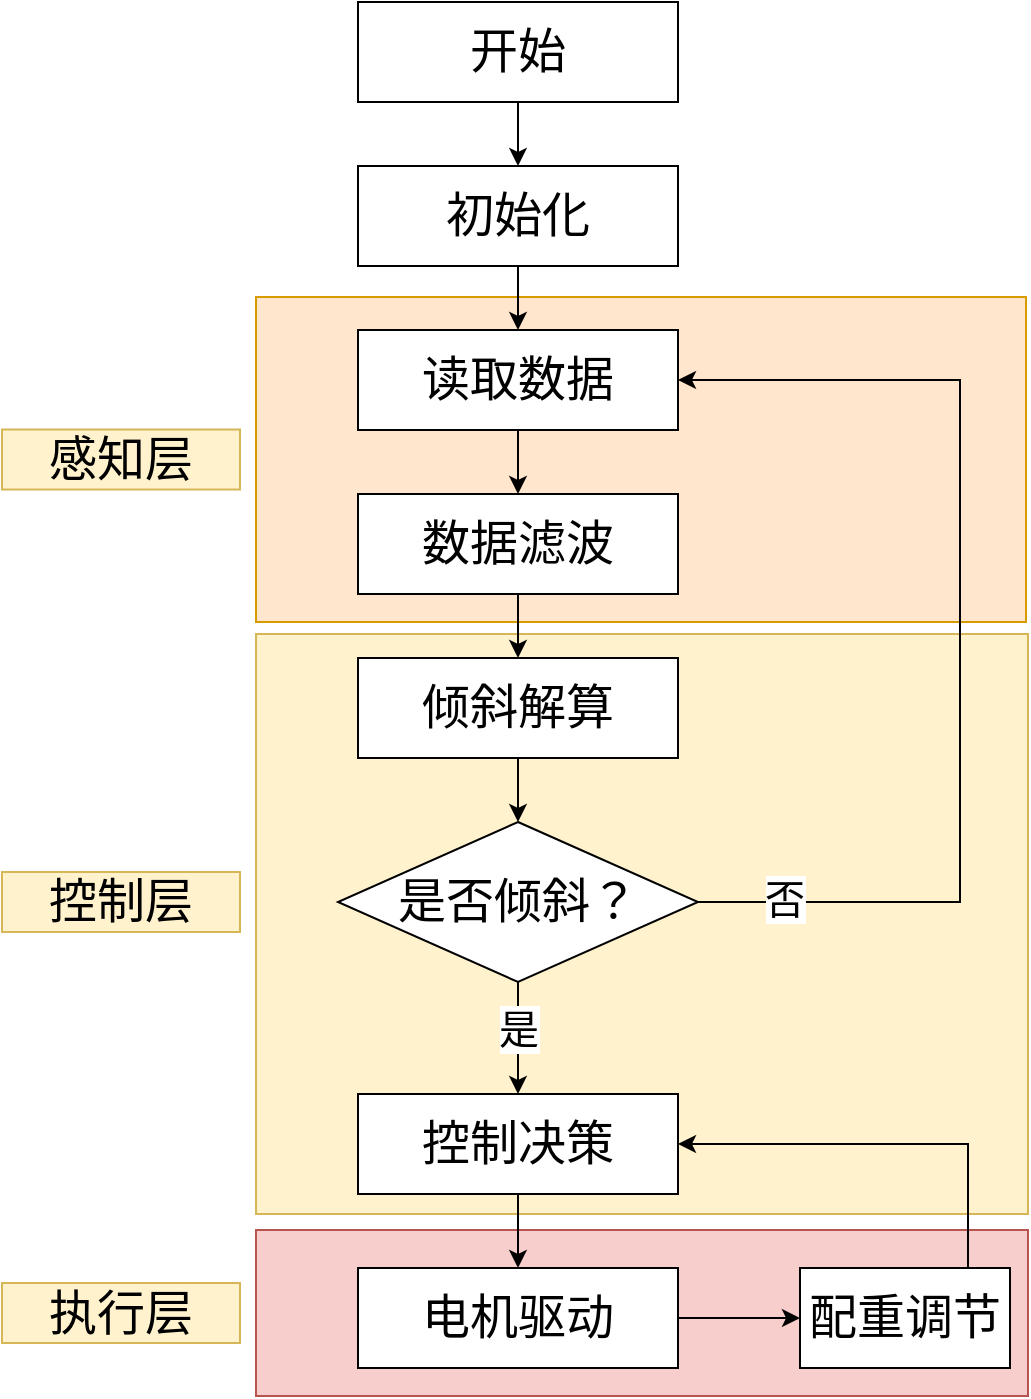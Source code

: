<mxfile version="24.9.1">
  <diagram name="第 1 页" id="P-Ki47FXVeTSSFG6zqav">
    <mxGraphModel dx="1242" dy="785" grid="0" gridSize="10" guides="1" tooltips="1" connect="1" arrows="1" fold="1" page="0" pageScale="1" pageWidth="827" pageHeight="1169" math="0" shadow="0">
      <root>
        <mxCell id="0" />
        <mxCell id="1" parent="0" />
        <mxCell id="6YByduiW3RNkJjxguIij-31" value="" style="whiteSpace=wrap;html=1;fillColor=#f8cecc;strokeColor=#b85450;" vertex="1" parent="1">
          <mxGeometry x="419" y="773" width="386" height="83" as="geometry" />
        </mxCell>
        <mxCell id="6YByduiW3RNkJjxguIij-29" value="" style="whiteSpace=wrap;html=1;fillColor=#fff2cc;strokeColor=#d6b656;" vertex="1" parent="1">
          <mxGeometry x="419" y="475" width="386" height="290" as="geometry" />
        </mxCell>
        <mxCell id="6YByduiW3RNkJjxguIij-27" value="" style="whiteSpace=wrap;html=1;fillColor=#ffe6cc;strokeColor=#d79b00;" vertex="1" parent="1">
          <mxGeometry x="419" y="306.5" width="385" height="162.5" as="geometry" />
        </mxCell>
        <mxCell id="6YByduiW3RNkJjxguIij-17" style="edgeStyle=orthogonalEdgeStyle;rounded=0;orthogonalLoop=1;jettySize=auto;html=1;entryX=0.5;entryY=0;entryDx=0;entryDy=0;" edge="1" parent="1" source="6YByduiW3RNkJjxguIij-3" target="6YByduiW3RNkJjxguIij-4">
          <mxGeometry relative="1" as="geometry" />
        </mxCell>
        <mxCell id="6YByduiW3RNkJjxguIij-3" value="&lt;font style=&quot;font-size: 24px;&quot; face=&quot;宋体&quot;&gt;开始&lt;/font&gt;" style="rounded=0;whiteSpace=wrap;html=1;fontFamily=宋体;" vertex="1" parent="1">
          <mxGeometry x="470" y="159" width="160" height="50" as="geometry" />
        </mxCell>
        <mxCell id="6YByduiW3RNkJjxguIij-18" style="edgeStyle=orthogonalEdgeStyle;rounded=0;orthogonalLoop=1;jettySize=auto;html=1;entryX=0.5;entryY=0;entryDx=0;entryDy=0;" edge="1" parent="1" source="6YByduiW3RNkJjxguIij-4" target="6YByduiW3RNkJjxguIij-7">
          <mxGeometry relative="1" as="geometry" />
        </mxCell>
        <mxCell id="6YByduiW3RNkJjxguIij-4" value="&lt;font style=&quot;font-size: 24px;&quot; face=&quot;宋体&quot;&gt;初始化&lt;/font&gt;" style="rounded=0;whiteSpace=wrap;html=1;fontFamily=宋体;" vertex="1" parent="1">
          <mxGeometry x="470" y="241" width="160" height="50" as="geometry" />
        </mxCell>
        <mxCell id="6YByduiW3RNkJjxguIij-19" style="edgeStyle=orthogonalEdgeStyle;rounded=0;orthogonalLoop=1;jettySize=auto;html=1;entryX=0.5;entryY=0;entryDx=0;entryDy=0;" edge="1" parent="1" source="6YByduiW3RNkJjxguIij-7" target="6YByduiW3RNkJjxguIij-9">
          <mxGeometry relative="1" as="geometry" />
        </mxCell>
        <mxCell id="6YByduiW3RNkJjxguIij-7" value="&lt;span style=&quot;font-size: 24px;&quot;&gt;读取数据&lt;/span&gt;" style="rounded=0;whiteSpace=wrap;html=1;fontFamily=宋体;" vertex="1" parent="1">
          <mxGeometry x="470" y="323" width="160" height="50" as="geometry" />
        </mxCell>
        <mxCell id="6YByduiW3RNkJjxguIij-20" style="edgeStyle=orthogonalEdgeStyle;rounded=0;orthogonalLoop=1;jettySize=auto;html=1;entryX=0.5;entryY=0;entryDx=0;entryDy=0;" edge="1" parent="1" source="6YByduiW3RNkJjxguIij-9" target="6YByduiW3RNkJjxguIij-10">
          <mxGeometry relative="1" as="geometry" />
        </mxCell>
        <mxCell id="6YByduiW3RNkJjxguIij-9" value="&lt;span style=&quot;font-size: 24px;&quot;&gt;数据滤波&lt;/span&gt;" style="rounded=0;whiteSpace=wrap;html=1;fontFamily=宋体;" vertex="1" parent="1">
          <mxGeometry x="470" y="405" width="160" height="50" as="geometry" />
        </mxCell>
        <mxCell id="6YByduiW3RNkJjxguIij-21" style="edgeStyle=orthogonalEdgeStyle;rounded=0;orthogonalLoop=1;jettySize=auto;html=1;entryX=0.5;entryY=0;entryDx=0;entryDy=0;" edge="1" parent="1" source="6YByduiW3RNkJjxguIij-10" target="6YByduiW3RNkJjxguIij-11">
          <mxGeometry relative="1" as="geometry" />
        </mxCell>
        <mxCell id="6YByduiW3RNkJjxguIij-10" value="&lt;span style=&quot;font-size: 24px;&quot;&gt;倾斜解算&lt;/span&gt;" style="rounded=0;whiteSpace=wrap;html=1;fontFamily=宋体;" vertex="1" parent="1">
          <mxGeometry x="470" y="487" width="160" height="50" as="geometry" />
        </mxCell>
        <mxCell id="6YByduiW3RNkJjxguIij-15" style="edgeStyle=orthogonalEdgeStyle;rounded=0;orthogonalLoop=1;jettySize=auto;html=1;entryX=1;entryY=0.5;entryDx=0;entryDy=0;" edge="1" parent="1" source="6YByduiW3RNkJjxguIij-11" target="6YByduiW3RNkJjxguIij-7">
          <mxGeometry relative="1" as="geometry">
            <Array as="points">
              <mxPoint x="771" y="609" />
              <mxPoint x="771" y="348" />
            </Array>
          </mxGeometry>
        </mxCell>
        <mxCell id="6YByduiW3RNkJjxguIij-16" value="&lt;font face=&quot;宋体&quot; style=&quot;font-size: 20px;&quot;&gt;否&lt;/font&gt;" style="edgeLabel;html=1;align=center;verticalAlign=middle;resizable=0;points=[];" vertex="1" connectable="0" parent="6YByduiW3RNkJjxguIij-15">
          <mxGeometry x="-0.841" y="2" relative="1" as="geometry">
            <mxPoint as="offset" />
          </mxGeometry>
        </mxCell>
        <mxCell id="6YByduiW3RNkJjxguIij-22" style="edgeStyle=orthogonalEdgeStyle;rounded=0;orthogonalLoop=1;jettySize=auto;html=1;entryX=0.5;entryY=0;entryDx=0;entryDy=0;" edge="1" parent="1" source="6YByduiW3RNkJjxguIij-11" target="6YByduiW3RNkJjxguIij-12">
          <mxGeometry relative="1" as="geometry" />
        </mxCell>
        <mxCell id="6YByduiW3RNkJjxguIij-23" value="&lt;font style=&quot;font-size: 20px;&quot; face=&quot;宋体&quot;&gt;是&lt;/font&gt;" style="edgeLabel;html=1;align=center;verticalAlign=middle;resizable=0;points=[];" vertex="1" connectable="0" parent="6YByduiW3RNkJjxguIij-22">
          <mxGeometry x="-0.179" relative="1" as="geometry">
            <mxPoint as="offset" />
          </mxGeometry>
        </mxCell>
        <mxCell id="6YByduiW3RNkJjxguIij-11" value="&lt;font style=&quot;font-size: 24px;&quot; face=&quot;宋体&quot;&gt;是否倾斜？&lt;/font&gt;" style="rhombus;whiteSpace=wrap;html=1;" vertex="1" parent="1">
          <mxGeometry x="460" y="569" width="180" height="80" as="geometry" />
        </mxCell>
        <mxCell id="6YByduiW3RNkJjxguIij-24" style="edgeStyle=orthogonalEdgeStyle;rounded=0;orthogonalLoop=1;jettySize=auto;html=1;entryX=0.5;entryY=0;entryDx=0;entryDy=0;" edge="1" parent="1" source="6YByduiW3RNkJjxguIij-12" target="6YByduiW3RNkJjxguIij-13">
          <mxGeometry relative="1" as="geometry" />
        </mxCell>
        <mxCell id="6YByduiW3RNkJjxguIij-12" value="&lt;span style=&quot;font-size: 24px;&quot;&gt;控制决策&lt;/span&gt;" style="rounded=0;whiteSpace=wrap;html=1;fontFamily=宋体;" vertex="1" parent="1">
          <mxGeometry x="470" y="705" width="160" height="50" as="geometry" />
        </mxCell>
        <mxCell id="6YByduiW3RNkJjxguIij-25" style="edgeStyle=orthogonalEdgeStyle;rounded=0;orthogonalLoop=1;jettySize=auto;html=1;" edge="1" parent="1" source="6YByduiW3RNkJjxguIij-13" target="6YByduiW3RNkJjxguIij-14">
          <mxGeometry relative="1" as="geometry" />
        </mxCell>
        <mxCell id="6YByduiW3RNkJjxguIij-13" value="&lt;span style=&quot;font-size: 24px;&quot;&gt;电机驱动&lt;/span&gt;" style="rounded=0;whiteSpace=wrap;html=1;fontFamily=宋体;" vertex="1" parent="1">
          <mxGeometry x="470" y="792" width="160" height="50" as="geometry" />
        </mxCell>
        <mxCell id="6YByduiW3RNkJjxguIij-26" style="edgeStyle=orthogonalEdgeStyle;rounded=0;orthogonalLoop=1;jettySize=auto;html=1;entryX=1;entryY=0.5;entryDx=0;entryDy=0;" edge="1" parent="1" source="6YByduiW3RNkJjxguIij-14" target="6YByduiW3RNkJjxguIij-12">
          <mxGeometry relative="1" as="geometry">
            <Array as="points">
              <mxPoint x="775" y="730" />
            </Array>
          </mxGeometry>
        </mxCell>
        <mxCell id="6YByduiW3RNkJjxguIij-14" value="&lt;span style=&quot;font-size: 24px;&quot;&gt;配重调节&lt;/span&gt;" style="rounded=0;whiteSpace=wrap;html=1;fontFamily=宋体;" vertex="1" parent="1">
          <mxGeometry x="691" y="792" width="105" height="50" as="geometry" />
        </mxCell>
        <mxCell id="6YByduiW3RNkJjxguIij-28" value="&lt;font style=&quot;font-size: 24px;&quot; face=&quot;宋体&quot;&gt;感知层&lt;/font&gt;" style="text;html=1;align=center;verticalAlign=middle;whiteSpace=wrap;rounded=0;fillColor=#fff2cc;strokeColor=#d6b656;" vertex="1" parent="1">
          <mxGeometry x="292" y="372.75" width="119" height="30" as="geometry" />
        </mxCell>
        <mxCell id="6YByduiW3RNkJjxguIij-30" value="&lt;font style=&quot;font-size: 24px;&quot; face=&quot;宋体&quot;&gt;控制层&lt;/font&gt;" style="text;html=1;align=center;verticalAlign=middle;whiteSpace=wrap;rounded=0;fillColor=#fff2cc;strokeColor=#d6b656;" vertex="1" parent="1">
          <mxGeometry x="292" y="594" width="119" height="30" as="geometry" />
        </mxCell>
        <mxCell id="6YByduiW3RNkJjxguIij-32" value="&lt;font style=&quot;font-size: 24px;&quot; face=&quot;宋体&quot;&gt;执行层&lt;/font&gt;" style="text;html=1;align=center;verticalAlign=middle;whiteSpace=wrap;rounded=0;fillColor=#fff2cc;strokeColor=#d6b656;" vertex="1" parent="1">
          <mxGeometry x="292" y="799.5" width="119" height="30" as="geometry" />
        </mxCell>
      </root>
    </mxGraphModel>
  </diagram>
</mxfile>
